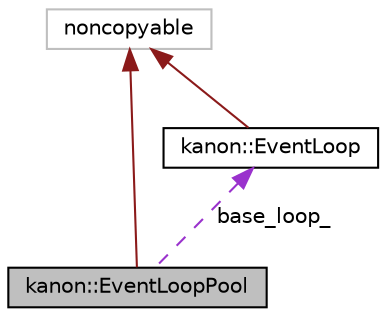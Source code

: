digraph "kanon::EventLoopPool"
{
 // INTERACTIVE_SVG=YES
 // LATEX_PDF_SIZE
  bgcolor="transparent";
  edge [fontname="Helvetica",fontsize="10",labelfontname="Helvetica",labelfontsize="10"];
  node [fontname="Helvetica",fontsize="10",shape=record];
  Node1 [label="kanon::EventLoopPool",height=0.2,width=0.4,color="black", fillcolor="grey75", style="filled", fontcolor="black",tooltip="Like ThreadPool, but the elements are EventLoopThread."];
  Node2 -> Node1 [dir="back",color="firebrick4",fontsize="10",style="solid",fontname="Helvetica"];
  Node2 [label="noncopyable",height=0.2,width=0.4,color="grey75",tooltip=" "];
  Node3 -> Node1 [dir="back",color="darkorchid3",fontsize="10",style="dashed",label=" base_loop_" ,fontname="Helvetica"];
  Node3 [label="kanon::EventLoop",height=0.2,width=0.4,color="black",URL="$classkanon_1_1EventLoop.html",tooltip="A loop that process various events."];
  Node2 -> Node3 [dir="back",color="firebrick4",fontsize="10",style="solid",fontname="Helvetica"];
}
